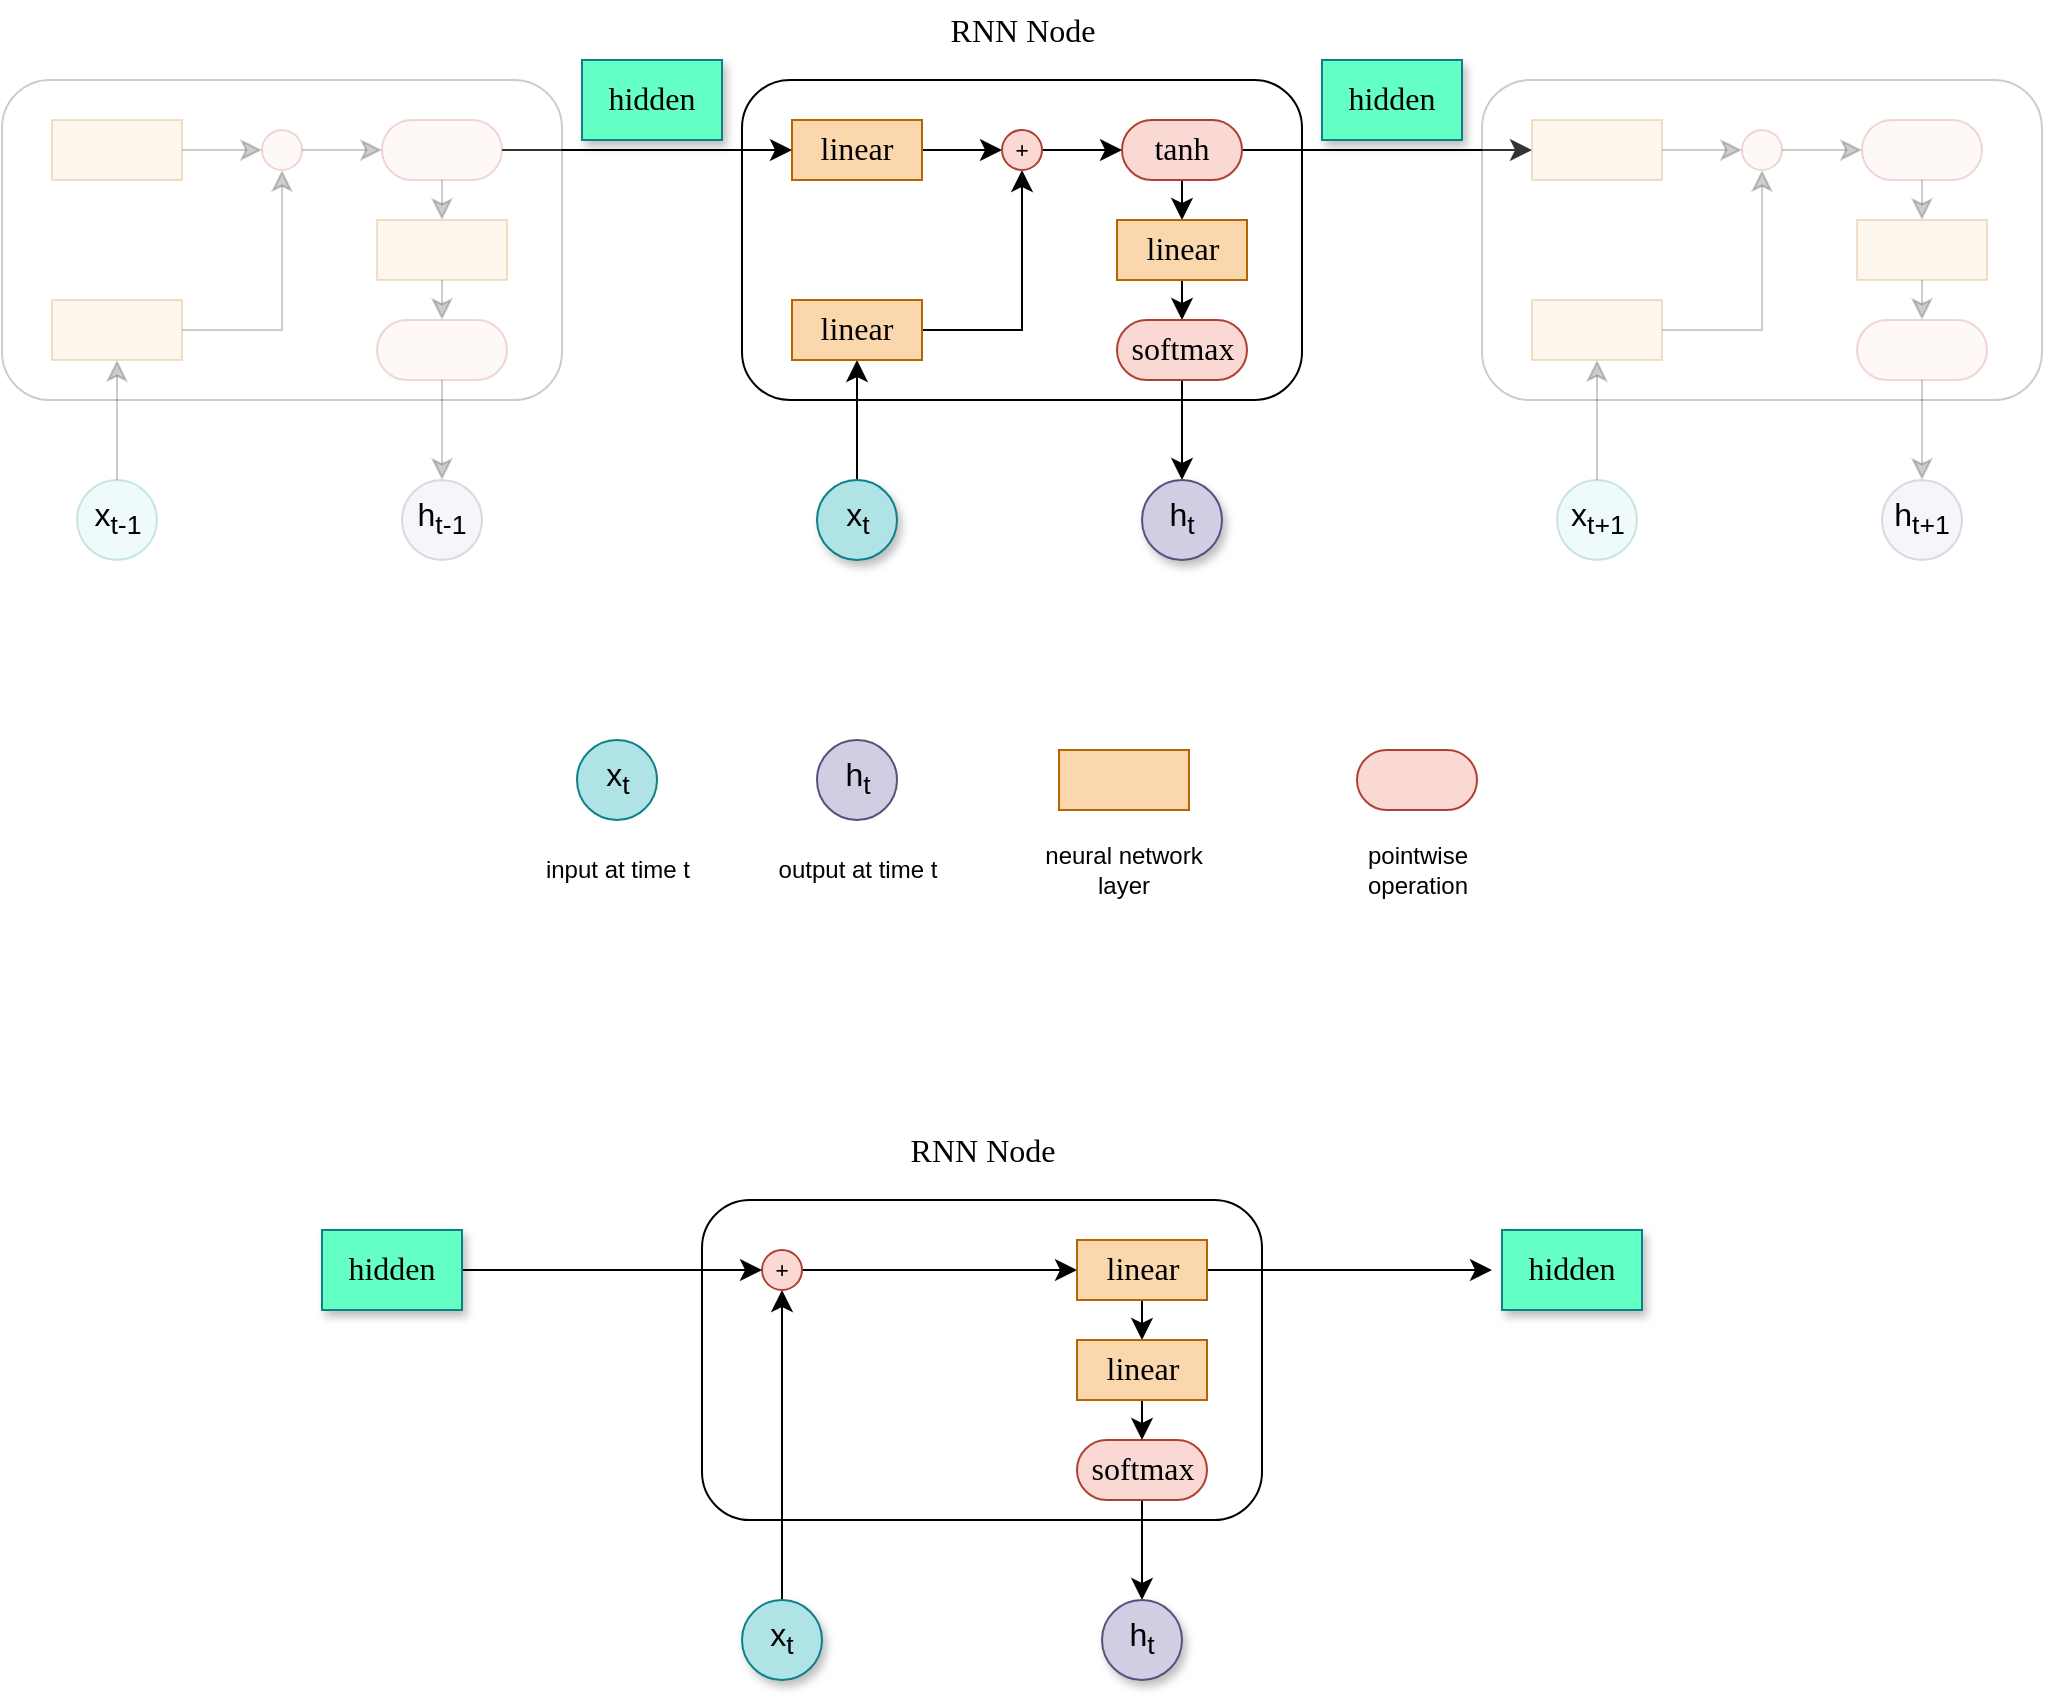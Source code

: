 <mxfile version="26.1.0">
  <diagram name="Page-1" id="XGahArAtt2Lf4uS-jcl0">
    <mxGraphModel dx="1869" dy="978" grid="1" gridSize="10" guides="1" tooltips="1" connect="1" arrows="1" fold="1" page="0" pageScale="1" pageWidth="850" pageHeight="1100" background="none" math="0" shadow="0">
      <root>
        <mxCell id="0" />
        <mxCell id="1" parent="0" />
        <mxCell id="IJctZO4Lj4U6wVQgpi5t-3" value="" style="rounded=1;whiteSpace=wrap;html=1;" vertex="1" parent="1">
          <mxGeometry x="-80" y="480" width="280" height="160" as="geometry" />
        </mxCell>
        <mxCell id="IJctZO4Lj4U6wVQgpi5t-4" value="&lt;font face=&quot;Tahoma&quot;&gt;RNN Node&lt;/font&gt;" style="text;html=1;align=center;verticalAlign=middle;resizable=0;points=[];autosize=1;strokeColor=none;fillColor=none;fontSize=16;" vertex="1" parent="1">
          <mxGeometry x="10" y="440" width="100" height="30" as="geometry" />
        </mxCell>
        <mxCell id="IJctZO4Lj4U6wVQgpi5t-10" style="edgeStyle=none;curved=1;rounded=0;orthogonalLoop=1;jettySize=auto;html=1;entryX=0.5;entryY=1;entryDx=0;entryDy=0;fontSize=12;startSize=8;endSize=8;" edge="1" parent="1" source="IJctZO4Lj4U6wVQgpi5t-7" target="IJctZO4Lj4U6wVQgpi5t-9">
          <mxGeometry relative="1" as="geometry" />
        </mxCell>
        <mxCell id="IJctZO4Lj4U6wVQgpi5t-7" value="&lt;div style=&quot;line-height: 100%;&quot;&gt;x&lt;span&gt;&lt;sub&gt;t&lt;/sub&gt;&lt;/span&gt;&lt;/div&gt;" style="ellipse;whiteSpace=wrap;html=1;aspect=fixed;fillColor=#b0e3e6;strokeColor=#0e8088;fontSize=16;shadow=1;" vertex="1" parent="1">
          <mxGeometry x="-42.5" y="680" width="40" height="40" as="geometry" />
        </mxCell>
        <mxCell id="IJctZO4Lj4U6wVQgpi5t-17" style="edgeStyle=orthogonalEdgeStyle;rounded=0;orthogonalLoop=1;jettySize=auto;html=1;exitX=1;exitY=0.5;exitDx=0;exitDy=0;entryX=0.5;entryY=1;entryDx=0;entryDy=0;fontSize=12;startSize=8;endSize=8;" edge="1" parent="1" source="IJctZO4Lj4U6wVQgpi5t-9" target="IJctZO4Lj4U6wVQgpi5t-15">
          <mxGeometry relative="1" as="geometry" />
        </mxCell>
        <mxCell id="IJctZO4Lj4U6wVQgpi5t-9" value="&lt;font face=&quot;Tahoma&quot; style=&quot;font-size: 16px; line-height: 100%;&quot;&gt;linear&lt;/font&gt;" style="rounded=0;whiteSpace=wrap;html=1;fillColor=#fad7ac;strokeColor=#b46504;" vertex="1" parent="1">
          <mxGeometry x="-55" y="590" width="65" height="30" as="geometry" />
        </mxCell>
        <mxCell id="IJctZO4Lj4U6wVQgpi5t-16" style="edgeStyle=orthogonalEdgeStyle;rounded=0;orthogonalLoop=1;jettySize=auto;html=1;exitX=1;exitY=0.5;exitDx=0;exitDy=0;entryX=0;entryY=0.5;entryDx=0;entryDy=0;fontSize=12;startSize=8;endSize=8;" edge="1" parent="1" source="IJctZO4Lj4U6wVQgpi5t-11" target="IJctZO4Lj4U6wVQgpi5t-15">
          <mxGeometry relative="1" as="geometry" />
        </mxCell>
        <mxCell id="IJctZO4Lj4U6wVQgpi5t-11" value="&lt;font face=&quot;Tahoma&quot; style=&quot;font-size: 16px; line-height: 100%;&quot;&gt;linear&lt;/font&gt;" style="rounded=0;whiteSpace=wrap;html=1;fillColor=#fad7ac;strokeColor=#b46504;" vertex="1" parent="1">
          <mxGeometry x="-55" y="500" width="65" height="30" as="geometry" />
        </mxCell>
        <mxCell id="IJctZO4Lj4U6wVQgpi5t-23" style="edgeStyle=none;curved=1;rounded=0;orthogonalLoop=1;jettySize=auto;html=1;entryX=0.5;entryY=0;entryDx=0;entryDy=0;fontSize=12;startSize=8;endSize=8;" edge="1" parent="1" source="IJctZO4Lj4U6wVQgpi5t-13" target="IJctZO4Lj4U6wVQgpi5t-22">
          <mxGeometry relative="1" as="geometry" />
        </mxCell>
        <mxCell id="IJctZO4Lj4U6wVQgpi5t-27" style="edgeStyle=none;curved=1;rounded=0;orthogonalLoop=1;jettySize=auto;html=1;fontSize=12;startSize=8;endSize=8;entryX=0;entryY=0.5;entryDx=0;entryDy=0;" edge="1" parent="1" source="IJctZO4Lj4U6wVQgpi5t-13">
          <mxGeometry relative="1" as="geometry">
            <mxPoint x="315" y="515" as="targetPoint" />
          </mxGeometry>
        </mxCell>
        <mxCell id="IJctZO4Lj4U6wVQgpi5t-13" value="&lt;font face=&quot;Tahoma&quot; style=&quot;font-size: 16px; line-height: 100%;&quot;&gt;tanh&lt;/font&gt;" style="rounded=1;whiteSpace=wrap;html=1;fillColor=#fad9d5;strokeColor=#ae4132;gradientColor=none;arcSize=50;" vertex="1" parent="1">
          <mxGeometry x="110" y="500" width="60" height="30" as="geometry" />
        </mxCell>
        <mxCell id="IJctZO4Lj4U6wVQgpi5t-19" style="edgeStyle=none;curved=1;rounded=0;orthogonalLoop=1;jettySize=auto;html=1;entryX=0;entryY=0.5;entryDx=0;entryDy=0;fontSize=12;startSize=8;endSize=8;" edge="1" parent="1" source="IJctZO4Lj4U6wVQgpi5t-15" target="IJctZO4Lj4U6wVQgpi5t-13">
          <mxGeometry relative="1" as="geometry" />
        </mxCell>
        <mxCell id="IJctZO4Lj4U6wVQgpi5t-15" value="&lt;font face=&quot;Tahoma&quot;&gt;&lt;b style=&quot;line-height: 100%;&quot;&gt;+&lt;/b&gt;&lt;/font&gt;" style="ellipse;whiteSpace=wrap;html=1;aspect=fixed;fillColor=#fad9d5;strokeColor=#ae4132;" vertex="1" parent="1">
          <mxGeometry x="50" y="505" width="20" height="20" as="geometry" />
        </mxCell>
        <mxCell id="IJctZO4Lj4U6wVQgpi5t-18" style="edgeStyle=none;curved=1;rounded=0;orthogonalLoop=1;jettySize=auto;html=1;exitX=0;exitY=0.5;exitDx=0;exitDy=0;fontSize=12;startSize=8;endSize=8;" edge="1" parent="1" source="IJctZO4Lj4U6wVQgpi5t-13" target="IJctZO4Lj4U6wVQgpi5t-13">
          <mxGeometry relative="1" as="geometry" />
        </mxCell>
        <mxCell id="IJctZO4Lj4U6wVQgpi5t-25" style="edgeStyle=none;curved=1;rounded=0;orthogonalLoop=1;jettySize=auto;html=1;entryX=0.5;entryY=0;entryDx=0;entryDy=0;fontSize=12;startSize=8;endSize=8;" edge="1" parent="1" source="IJctZO4Lj4U6wVQgpi5t-22" target="IJctZO4Lj4U6wVQgpi5t-24">
          <mxGeometry relative="1" as="geometry" />
        </mxCell>
        <mxCell id="IJctZO4Lj4U6wVQgpi5t-22" value="&lt;font face=&quot;Tahoma&quot; style=&quot;font-size: 16px; line-height: 100%;&quot;&gt;linear&lt;/font&gt;" style="rounded=0;whiteSpace=wrap;html=1;fillColor=#fad7ac;strokeColor=#b46504;" vertex="1" parent="1">
          <mxGeometry x="107.5" y="550" width="65" height="30" as="geometry" />
        </mxCell>
        <mxCell id="IJctZO4Lj4U6wVQgpi5t-30" style="edgeStyle=none;curved=1;rounded=0;orthogonalLoop=1;jettySize=auto;html=1;entryX=0.5;entryY=0;entryDx=0;entryDy=0;fontSize=12;startSize=8;endSize=8;" edge="1" parent="1" source="IJctZO4Lj4U6wVQgpi5t-24" target="IJctZO4Lj4U6wVQgpi5t-29">
          <mxGeometry relative="1" as="geometry" />
        </mxCell>
        <mxCell id="IJctZO4Lj4U6wVQgpi5t-24" value="&lt;font face=&quot;Tahoma&quot; style=&quot;font-size: 16px; line-height: 100%;&quot;&gt;softmax&lt;/font&gt;" style="rounded=1;whiteSpace=wrap;html=1;fillColor=#fad9d5;strokeColor=#ae4132;arcSize=50;" vertex="1" parent="1">
          <mxGeometry x="107.5" y="600" width="65" height="30" as="geometry" />
        </mxCell>
        <mxCell id="IJctZO4Lj4U6wVQgpi5t-29" value="&lt;div style=&quot;line-height: 100%;&quot;&gt;&lt;font style=&quot;font-size: 16px;&quot;&gt;h&lt;sub&gt;t&lt;/sub&gt;&lt;/font&gt;&lt;/div&gt;" style="ellipse;whiteSpace=wrap;html=1;aspect=fixed;fillColor=#d0cee2;strokeColor=#56517e;shadow=1;" vertex="1" parent="1">
          <mxGeometry x="120" y="680" width="40" height="40" as="geometry" />
        </mxCell>
        <mxCell id="IJctZO4Lj4U6wVQgpi5t-53" style="edgeStyle=none;curved=1;rounded=0;orthogonalLoop=1;jettySize=auto;html=1;exitX=1;exitY=0.5;exitDx=0;exitDy=0;fontSize=12;startSize=8;endSize=8;entryX=0;entryY=0.5;entryDx=0;entryDy=0;" edge="1" parent="1" target="IJctZO4Lj4U6wVQgpi5t-11">
          <mxGeometry relative="1" as="geometry">
            <mxPoint x="-200" y="515" as="sourcePoint" />
            <mxPoint x="-80" y="515" as="targetPoint" />
          </mxGeometry>
        </mxCell>
        <mxCell id="IJctZO4Lj4U6wVQgpi5t-54" value="&lt;font face=&quot;Tahoma&quot;&gt;&lt;span style=&quot;font-size: 16px; line-height: 100%;&quot;&gt;hidden&lt;/span&gt;&lt;/font&gt;" style="rounded=0;whiteSpace=wrap;html=1;fillColor=#63FFC5;strokeColor=#0e8088;shadow=1;" vertex="1" parent="1">
          <mxGeometry x="-160" y="470" width="70" height="40" as="geometry" />
        </mxCell>
        <mxCell id="IJctZO4Lj4U6wVQgpi5t-74" value="&lt;font face=&quot;Tahoma&quot;&gt;&lt;span style=&quot;font-size: 16px; line-height: 100%;&quot;&gt;hidden&lt;/span&gt;&lt;/font&gt;" style="rounded=0;whiteSpace=wrap;html=1;fillColor=#63FFC5;strokeColor=#0e8088;shadow=1;" vertex="1" parent="1">
          <mxGeometry x="210" y="470" width="70" height="40" as="geometry" />
        </mxCell>
        <mxCell id="IJctZO4Lj4U6wVQgpi5t-97" value="" style="group" vertex="1" connectable="0" parent="1">
          <mxGeometry x="-450" y="480" width="280" height="240" as="geometry" />
        </mxCell>
        <mxCell id="IJctZO4Lj4U6wVQgpi5t-75" value="" style="rounded=1;whiteSpace=wrap;html=1;opacity=20;" vertex="1" parent="IJctZO4Lj4U6wVQgpi5t-97">
          <mxGeometry width="280" height="160" as="geometry" />
        </mxCell>
        <mxCell id="IJctZO4Lj4U6wVQgpi5t-77" style="edgeStyle=none;curved=1;rounded=0;orthogonalLoop=1;jettySize=auto;html=1;entryX=0.5;entryY=1;entryDx=0;entryDy=0;fontSize=12;startSize=8;endSize=8;opacity=20;" edge="1" parent="IJctZO4Lj4U6wVQgpi5t-97" source="IJctZO4Lj4U6wVQgpi5t-78" target="IJctZO4Lj4U6wVQgpi5t-80">
          <mxGeometry relative="1" as="geometry" />
        </mxCell>
        <mxCell id="IJctZO4Lj4U6wVQgpi5t-78" value="&lt;div style=&quot;line-height: 100%;&quot;&gt;&lt;font style=&quot;font-size: 16px;&quot;&gt;x&lt;sub&gt;t-1&lt;/sub&gt;&lt;/font&gt;&lt;/div&gt;" style="ellipse;whiteSpace=wrap;html=1;aspect=fixed;fillColor=#b0e3e6;strokeColor=#0e8088;opacity=20;" vertex="1" parent="IJctZO4Lj4U6wVQgpi5t-97">
          <mxGeometry x="37.5" y="200" width="40" height="40" as="geometry" />
        </mxCell>
        <mxCell id="IJctZO4Lj4U6wVQgpi5t-79" style="edgeStyle=orthogonalEdgeStyle;rounded=0;orthogonalLoop=1;jettySize=auto;html=1;exitX=1;exitY=0.5;exitDx=0;exitDy=0;entryX=0.5;entryY=1;entryDx=0;entryDy=0;fontSize=12;startSize=8;endSize=8;opacity=20;" edge="1" parent="IJctZO4Lj4U6wVQgpi5t-97" source="IJctZO4Lj4U6wVQgpi5t-80" target="IJctZO4Lj4U6wVQgpi5t-87">
          <mxGeometry relative="1" as="geometry" />
        </mxCell>
        <mxCell id="IJctZO4Lj4U6wVQgpi5t-80" value="" style="rounded=0;whiteSpace=wrap;html=1;fillColor=#fad7ac;strokeColor=#b46504;opacity=20;" vertex="1" parent="IJctZO4Lj4U6wVQgpi5t-97">
          <mxGeometry x="25" y="110" width="65" height="30" as="geometry" />
        </mxCell>
        <mxCell id="IJctZO4Lj4U6wVQgpi5t-81" style="edgeStyle=orthogonalEdgeStyle;rounded=0;orthogonalLoop=1;jettySize=auto;html=1;exitX=1;exitY=0.5;exitDx=0;exitDy=0;entryX=0;entryY=0.5;entryDx=0;entryDy=0;fontSize=12;startSize=8;endSize=8;opacity=20;" edge="1" parent="IJctZO4Lj4U6wVQgpi5t-97" source="IJctZO4Lj4U6wVQgpi5t-82" target="IJctZO4Lj4U6wVQgpi5t-87">
          <mxGeometry relative="1" as="geometry" />
        </mxCell>
        <mxCell id="IJctZO4Lj4U6wVQgpi5t-82" value="" style="rounded=0;whiteSpace=wrap;html=1;fillColor=#fad7ac;strokeColor=#b46504;opacity=20;" vertex="1" parent="IJctZO4Lj4U6wVQgpi5t-97">
          <mxGeometry x="25" y="20" width="65" height="30" as="geometry" />
        </mxCell>
        <mxCell id="IJctZO4Lj4U6wVQgpi5t-83" style="edgeStyle=none;curved=1;rounded=0;orthogonalLoop=1;jettySize=auto;html=1;entryX=0.5;entryY=0;entryDx=0;entryDy=0;fontSize=12;startSize=8;endSize=8;opacity=20;" edge="1" parent="IJctZO4Lj4U6wVQgpi5t-97" source="IJctZO4Lj4U6wVQgpi5t-85" target="IJctZO4Lj4U6wVQgpi5t-90">
          <mxGeometry relative="1" as="geometry" />
        </mxCell>
        <mxCell id="IJctZO4Lj4U6wVQgpi5t-85" value="" style="rounded=1;whiteSpace=wrap;html=1;fillColor=#fad9d5;strokeColor=#ae4132;gradientColor=none;arcSize=50;opacity=20;" vertex="1" parent="IJctZO4Lj4U6wVQgpi5t-97">
          <mxGeometry x="190" y="20" width="60" height="30" as="geometry" />
        </mxCell>
        <mxCell id="IJctZO4Lj4U6wVQgpi5t-86" style="edgeStyle=none;curved=1;rounded=0;orthogonalLoop=1;jettySize=auto;html=1;entryX=0;entryY=0.5;entryDx=0;entryDy=0;fontSize=12;startSize=8;endSize=8;opacity=20;" edge="1" parent="IJctZO4Lj4U6wVQgpi5t-97" source="IJctZO4Lj4U6wVQgpi5t-87" target="IJctZO4Lj4U6wVQgpi5t-85">
          <mxGeometry relative="1" as="geometry" />
        </mxCell>
        <mxCell id="IJctZO4Lj4U6wVQgpi5t-87" value="" style="ellipse;whiteSpace=wrap;html=1;aspect=fixed;fillColor=#fad9d5;strokeColor=#ae4132;opacity=20;" vertex="1" parent="IJctZO4Lj4U6wVQgpi5t-97">
          <mxGeometry x="130" y="25" width="20" height="20" as="geometry" />
        </mxCell>
        <mxCell id="IJctZO4Lj4U6wVQgpi5t-88" style="edgeStyle=none;curved=1;rounded=0;orthogonalLoop=1;jettySize=auto;html=1;exitX=0;exitY=0.5;exitDx=0;exitDy=0;fontSize=12;startSize=8;endSize=8;opacity=20;" edge="1" parent="IJctZO4Lj4U6wVQgpi5t-97" source="IJctZO4Lj4U6wVQgpi5t-85" target="IJctZO4Lj4U6wVQgpi5t-85">
          <mxGeometry relative="1" as="geometry" />
        </mxCell>
        <mxCell id="IJctZO4Lj4U6wVQgpi5t-89" style="edgeStyle=none;curved=1;rounded=0;orthogonalLoop=1;jettySize=auto;html=1;entryX=0.5;entryY=0;entryDx=0;entryDy=0;fontSize=12;startSize=8;endSize=8;opacity=20;" edge="1" parent="IJctZO4Lj4U6wVQgpi5t-97" source="IJctZO4Lj4U6wVQgpi5t-90" target="IJctZO4Lj4U6wVQgpi5t-92">
          <mxGeometry relative="1" as="geometry" />
        </mxCell>
        <mxCell id="IJctZO4Lj4U6wVQgpi5t-90" value="" style="rounded=0;whiteSpace=wrap;html=1;fillColor=#fad7ac;strokeColor=#b46504;opacity=20;" vertex="1" parent="IJctZO4Lj4U6wVQgpi5t-97">
          <mxGeometry x="187.5" y="70" width="65" height="30" as="geometry" />
        </mxCell>
        <mxCell id="IJctZO4Lj4U6wVQgpi5t-91" style="edgeStyle=none;curved=1;rounded=0;orthogonalLoop=1;jettySize=auto;html=1;entryX=0.5;entryY=0;entryDx=0;entryDy=0;fontSize=12;startSize=8;endSize=8;opacity=20;" edge="1" parent="IJctZO4Lj4U6wVQgpi5t-97" source="IJctZO4Lj4U6wVQgpi5t-92" target="IJctZO4Lj4U6wVQgpi5t-93">
          <mxGeometry relative="1" as="geometry" />
        </mxCell>
        <mxCell id="IJctZO4Lj4U6wVQgpi5t-92" value="" style="rounded=1;whiteSpace=wrap;html=1;fillColor=#fad9d5;strokeColor=#ae4132;arcSize=50;opacity=20;" vertex="1" parent="IJctZO4Lj4U6wVQgpi5t-97">
          <mxGeometry x="187.5" y="120" width="65" height="30" as="geometry" />
        </mxCell>
        <mxCell id="IJctZO4Lj4U6wVQgpi5t-93" value="&lt;div style=&quot;line-height: 100%;&quot;&gt;&lt;font style=&quot;font-size: 16px;&quot;&gt;h&lt;sub style=&quot;&quot;&gt;t-1&lt;/sub&gt;&lt;/font&gt;&lt;/div&gt;" style="ellipse;whiteSpace=wrap;html=1;aspect=fixed;fillColor=#d0cee2;strokeColor=#56517e;opacity=20;" vertex="1" parent="IJctZO4Lj4U6wVQgpi5t-97">
          <mxGeometry x="200" y="200" width="40" height="40" as="geometry" />
        </mxCell>
        <mxCell id="IJctZO4Lj4U6wVQgpi5t-98" value="" style="group" vertex="1" connectable="0" parent="1">
          <mxGeometry x="290" y="480" width="280" height="240" as="geometry" />
        </mxCell>
        <mxCell id="IJctZO4Lj4U6wVQgpi5t-99" value="" style="rounded=1;whiteSpace=wrap;html=1;opacity=20;" vertex="1" parent="IJctZO4Lj4U6wVQgpi5t-98">
          <mxGeometry width="280" height="160" as="geometry" />
        </mxCell>
        <mxCell id="IJctZO4Lj4U6wVQgpi5t-100" style="edgeStyle=none;curved=1;rounded=0;orthogonalLoop=1;jettySize=auto;html=1;entryX=0.5;entryY=1;entryDx=0;entryDy=0;fontSize=12;startSize=8;endSize=8;opacity=20;" edge="1" parent="IJctZO4Lj4U6wVQgpi5t-98" source="IJctZO4Lj4U6wVQgpi5t-101" target="IJctZO4Lj4U6wVQgpi5t-103">
          <mxGeometry relative="1" as="geometry" />
        </mxCell>
        <mxCell id="IJctZO4Lj4U6wVQgpi5t-101" value="&lt;div style=&quot;line-height: 100%;&quot;&gt;&lt;font style=&quot;font-size: 16px;&quot;&gt;x&lt;sub&gt;t+1&lt;/sub&gt;&lt;/font&gt;&lt;/div&gt;" style="ellipse;whiteSpace=wrap;html=1;aspect=fixed;fillColor=#b0e3e6;strokeColor=#0e8088;opacity=20;" vertex="1" parent="IJctZO4Lj4U6wVQgpi5t-98">
          <mxGeometry x="37.5" y="200" width="40" height="40" as="geometry" />
        </mxCell>
        <mxCell id="IJctZO4Lj4U6wVQgpi5t-102" style="edgeStyle=orthogonalEdgeStyle;rounded=0;orthogonalLoop=1;jettySize=auto;html=1;exitX=1;exitY=0.5;exitDx=0;exitDy=0;entryX=0.5;entryY=1;entryDx=0;entryDy=0;fontSize=12;startSize=8;endSize=8;opacity=20;" edge="1" parent="IJctZO4Lj4U6wVQgpi5t-98" source="IJctZO4Lj4U6wVQgpi5t-103" target="IJctZO4Lj4U6wVQgpi5t-109">
          <mxGeometry relative="1" as="geometry" />
        </mxCell>
        <mxCell id="IJctZO4Lj4U6wVQgpi5t-103" value="" style="rounded=0;whiteSpace=wrap;html=1;fillColor=#fad7ac;strokeColor=#b46504;opacity=20;" vertex="1" parent="IJctZO4Lj4U6wVQgpi5t-98">
          <mxGeometry x="25" y="110" width="65" height="30" as="geometry" />
        </mxCell>
        <mxCell id="IJctZO4Lj4U6wVQgpi5t-104" style="edgeStyle=orthogonalEdgeStyle;rounded=0;orthogonalLoop=1;jettySize=auto;html=1;exitX=1;exitY=0.5;exitDx=0;exitDy=0;entryX=0;entryY=0.5;entryDx=0;entryDy=0;fontSize=12;startSize=8;endSize=8;opacity=20;" edge="1" parent="IJctZO4Lj4U6wVQgpi5t-98" source="IJctZO4Lj4U6wVQgpi5t-105" target="IJctZO4Lj4U6wVQgpi5t-109">
          <mxGeometry relative="1" as="geometry" />
        </mxCell>
        <mxCell id="IJctZO4Lj4U6wVQgpi5t-105" value="" style="rounded=0;whiteSpace=wrap;html=1;fillColor=#fad7ac;strokeColor=#b46504;opacity=20;" vertex="1" parent="IJctZO4Lj4U6wVQgpi5t-98">
          <mxGeometry x="25" y="20" width="65" height="30" as="geometry" />
        </mxCell>
        <mxCell id="IJctZO4Lj4U6wVQgpi5t-106" style="edgeStyle=none;curved=1;rounded=0;orthogonalLoop=1;jettySize=auto;html=1;entryX=0.5;entryY=0;entryDx=0;entryDy=0;fontSize=12;startSize=8;endSize=8;opacity=20;" edge="1" parent="IJctZO4Lj4U6wVQgpi5t-98" source="IJctZO4Lj4U6wVQgpi5t-107" target="IJctZO4Lj4U6wVQgpi5t-112">
          <mxGeometry relative="1" as="geometry" />
        </mxCell>
        <mxCell id="IJctZO4Lj4U6wVQgpi5t-107" value="" style="rounded=1;whiteSpace=wrap;html=1;fillColor=#fad9d5;strokeColor=#ae4132;gradientColor=none;arcSize=50;opacity=20;" vertex="1" parent="IJctZO4Lj4U6wVQgpi5t-98">
          <mxGeometry x="190" y="20" width="60" height="30" as="geometry" />
        </mxCell>
        <mxCell id="IJctZO4Lj4U6wVQgpi5t-108" style="edgeStyle=none;curved=1;rounded=0;orthogonalLoop=1;jettySize=auto;html=1;entryX=0;entryY=0.5;entryDx=0;entryDy=0;fontSize=12;startSize=8;endSize=8;opacity=20;" edge="1" parent="IJctZO4Lj4U6wVQgpi5t-98" source="IJctZO4Lj4U6wVQgpi5t-109" target="IJctZO4Lj4U6wVQgpi5t-107">
          <mxGeometry relative="1" as="geometry" />
        </mxCell>
        <mxCell id="IJctZO4Lj4U6wVQgpi5t-109" value="" style="ellipse;whiteSpace=wrap;html=1;aspect=fixed;fillColor=#fad9d5;strokeColor=#ae4132;opacity=20;" vertex="1" parent="IJctZO4Lj4U6wVQgpi5t-98">
          <mxGeometry x="130" y="25" width="20" height="20" as="geometry" />
        </mxCell>
        <mxCell id="IJctZO4Lj4U6wVQgpi5t-110" style="edgeStyle=none;curved=1;rounded=0;orthogonalLoop=1;jettySize=auto;html=1;exitX=0;exitY=0.5;exitDx=0;exitDy=0;fontSize=12;startSize=8;endSize=8;opacity=20;" edge="1" parent="IJctZO4Lj4U6wVQgpi5t-98" source="IJctZO4Lj4U6wVQgpi5t-107" target="IJctZO4Lj4U6wVQgpi5t-107">
          <mxGeometry relative="1" as="geometry" />
        </mxCell>
        <mxCell id="IJctZO4Lj4U6wVQgpi5t-111" style="edgeStyle=none;curved=1;rounded=0;orthogonalLoop=1;jettySize=auto;html=1;entryX=0.5;entryY=0;entryDx=0;entryDy=0;fontSize=12;startSize=8;endSize=8;opacity=20;" edge="1" parent="IJctZO4Lj4U6wVQgpi5t-98" source="IJctZO4Lj4U6wVQgpi5t-112" target="IJctZO4Lj4U6wVQgpi5t-114">
          <mxGeometry relative="1" as="geometry" />
        </mxCell>
        <mxCell id="IJctZO4Lj4U6wVQgpi5t-112" value="" style="rounded=0;whiteSpace=wrap;html=1;fillColor=#fad7ac;strokeColor=#b46504;opacity=20;" vertex="1" parent="IJctZO4Lj4U6wVQgpi5t-98">
          <mxGeometry x="187.5" y="70" width="65" height="30" as="geometry" />
        </mxCell>
        <mxCell id="IJctZO4Lj4U6wVQgpi5t-113" style="edgeStyle=none;curved=1;rounded=0;orthogonalLoop=1;jettySize=auto;html=1;entryX=0.5;entryY=0;entryDx=0;entryDy=0;fontSize=12;startSize=8;endSize=8;opacity=20;" edge="1" parent="IJctZO4Lj4U6wVQgpi5t-98" source="IJctZO4Lj4U6wVQgpi5t-114" target="IJctZO4Lj4U6wVQgpi5t-115">
          <mxGeometry relative="1" as="geometry" />
        </mxCell>
        <mxCell id="IJctZO4Lj4U6wVQgpi5t-114" value="" style="rounded=1;whiteSpace=wrap;html=1;fillColor=#fad9d5;strokeColor=#ae4132;arcSize=50;opacity=20;" vertex="1" parent="IJctZO4Lj4U6wVQgpi5t-98">
          <mxGeometry x="187.5" y="120" width="65" height="30" as="geometry" />
        </mxCell>
        <mxCell id="IJctZO4Lj4U6wVQgpi5t-115" value="&lt;div style=&quot;line-height: 100%;&quot;&gt;&lt;font style=&quot;font-size: 16px;&quot;&gt;h&lt;sub&gt;t+1&lt;/sub&gt;&lt;/font&gt;&lt;/div&gt;" style="ellipse;whiteSpace=wrap;html=1;aspect=fixed;fillColor=#d0cee2;strokeColor=#56517e;opacity=20;" vertex="1" parent="IJctZO4Lj4U6wVQgpi5t-98">
          <mxGeometry x="200" y="200" width="40" height="40" as="geometry" />
        </mxCell>
        <mxCell id="IJctZO4Lj4U6wVQgpi5t-117" value="input at time t" style="text;html=1;align=center;verticalAlign=middle;whiteSpace=wrap;rounded=0;" vertex="1" parent="1">
          <mxGeometry x="-182.5" y="860" width="80" height="30" as="geometry" />
        </mxCell>
        <mxCell id="IJctZO4Lj4U6wVQgpi5t-119" value="output at time t" style="text;html=1;align=center;verticalAlign=middle;whiteSpace=wrap;rounded=0;" vertex="1" parent="1">
          <mxGeometry x="-67.5" y="860" width="90" height="30" as="geometry" />
        </mxCell>
        <mxCell id="IJctZO4Lj4U6wVQgpi5t-120" value="" style="rounded=0;whiteSpace=wrap;html=1;fillColor=#fad7ac;strokeColor=#b46504;" vertex="1" parent="1">
          <mxGeometry x="78.5" y="815" width="65" height="30" as="geometry" />
        </mxCell>
        <mxCell id="IJctZO4Lj4U6wVQgpi5t-121" value="&lt;div style=&quot;line-height: 100%;&quot;&gt;x&lt;span&gt;&lt;sub&gt;t&lt;/sub&gt;&lt;/span&gt;&lt;/div&gt;" style="ellipse;whiteSpace=wrap;html=1;aspect=fixed;fillColor=#b0e3e6;strokeColor=#0e8088;fontSize=16;" vertex="1" parent="1">
          <mxGeometry x="-162.5" y="810" width="40" height="40" as="geometry" />
        </mxCell>
        <mxCell id="IJctZO4Lj4U6wVQgpi5t-122" value="&lt;div style=&quot;line-height: 100%;&quot;&gt;&lt;font style=&quot;font-size: 16px;&quot;&gt;h&lt;sub&gt;t&lt;/sub&gt;&lt;/font&gt;&lt;/div&gt;" style="ellipse;whiteSpace=wrap;html=1;aspect=fixed;fillColor=#d0cee2;strokeColor=#56517e;" vertex="1" parent="1">
          <mxGeometry x="-42.5" y="810" width="40" height="40" as="geometry" />
        </mxCell>
        <mxCell id="IJctZO4Lj4U6wVQgpi5t-123" value="" style="rounded=1;whiteSpace=wrap;html=1;fillColor=#fad9d5;strokeColor=#ae4132;gradientColor=none;arcSize=50;" vertex="1" parent="1">
          <mxGeometry x="227.5" y="815" width="60" height="30" as="geometry" />
        </mxCell>
        <mxCell id="IJctZO4Lj4U6wVQgpi5t-124" value="pointwise operation" style="text;html=1;align=center;verticalAlign=middle;whiteSpace=wrap;rounded=0;" vertex="1" parent="1">
          <mxGeometry x="212.5" y="860" width="90" height="30" as="geometry" />
        </mxCell>
        <mxCell id="IJctZO4Lj4U6wVQgpi5t-125" value="neural network layer" style="text;html=1;align=center;verticalAlign=middle;whiteSpace=wrap;rounded=0;" vertex="1" parent="1">
          <mxGeometry x="66" y="860" width="90" height="30" as="geometry" />
        </mxCell>
        <mxCell id="IJctZO4Lj4U6wVQgpi5t-126" value="" style="rounded=1;whiteSpace=wrap;html=1;" vertex="1" parent="1">
          <mxGeometry x="-100" y="1040" width="280" height="160" as="geometry" />
        </mxCell>
        <mxCell id="IJctZO4Lj4U6wVQgpi5t-127" value="&lt;font face=&quot;Tahoma&quot;&gt;RNN Node&lt;/font&gt;" style="text;html=1;align=center;verticalAlign=middle;resizable=0;points=[];autosize=1;strokeColor=none;fillColor=none;fontSize=16;" vertex="1" parent="1">
          <mxGeometry x="-10" y="1000" width="100" height="30" as="geometry" />
        </mxCell>
        <mxCell id="IJctZO4Lj4U6wVQgpi5t-128" style="edgeStyle=none;curved=1;rounded=0;orthogonalLoop=1;jettySize=auto;html=1;entryX=0.5;entryY=1;entryDx=0;entryDy=0;fontSize=12;startSize=8;endSize=8;" edge="1" parent="1" source="IJctZO4Lj4U6wVQgpi5t-129" target="IJctZO4Lj4U6wVQgpi5t-138">
          <mxGeometry relative="1" as="geometry">
            <mxPoint x="-42.5" y="1180" as="targetPoint" />
          </mxGeometry>
        </mxCell>
        <mxCell id="IJctZO4Lj4U6wVQgpi5t-129" value="&lt;div style=&quot;line-height: 100%;&quot;&gt;x&lt;span&gt;&lt;sub&gt;t&lt;/sub&gt;&lt;/span&gt;&lt;/div&gt;" style="ellipse;whiteSpace=wrap;html=1;aspect=fixed;fillColor=#b0e3e6;strokeColor=#0e8088;fontSize=16;shadow=1;" vertex="1" parent="1">
          <mxGeometry x="-80" y="1240" width="40" height="40" as="geometry" />
        </mxCell>
        <mxCell id="IJctZO4Lj4U6wVQgpi5t-135" style="edgeStyle=none;curved=1;rounded=0;orthogonalLoop=1;jettySize=auto;html=1;fontSize=12;startSize=8;endSize=8;entryX=0;entryY=0.5;entryDx=0;entryDy=0;exitX=1;exitY=0.5;exitDx=0;exitDy=0;" edge="1" parent="1" source="IJctZO4Lj4U6wVQgpi5t-141">
          <mxGeometry relative="1" as="geometry">
            <mxPoint x="295" y="1075" as="targetPoint" />
            <mxPoint x="150" y="1075" as="sourcePoint" />
          </mxGeometry>
        </mxCell>
        <mxCell id="IJctZO4Lj4U6wVQgpi5t-184" style="edgeStyle=none;curved=1;rounded=0;orthogonalLoop=1;jettySize=auto;html=1;exitX=1;exitY=0.5;exitDx=0;exitDy=0;entryX=0;entryY=0.5;entryDx=0;entryDy=0;fontSize=12;startSize=8;endSize=8;" edge="1" parent="1" source="IJctZO4Lj4U6wVQgpi5t-138" target="IJctZO4Lj4U6wVQgpi5t-141">
          <mxGeometry relative="1" as="geometry" />
        </mxCell>
        <mxCell id="IJctZO4Lj4U6wVQgpi5t-138" value="&lt;font face=&quot;Tahoma&quot;&gt;&lt;b style=&quot;line-height: 100%;&quot;&gt;+&lt;/b&gt;&lt;/font&gt;" style="ellipse;whiteSpace=wrap;html=1;aspect=fixed;fillColor=#fad9d5;strokeColor=#ae4132;" vertex="1" parent="1">
          <mxGeometry x="-70" y="1065" width="20" height="20" as="geometry" />
        </mxCell>
        <mxCell id="IJctZO4Lj4U6wVQgpi5t-139" style="edgeStyle=none;curved=1;rounded=0;orthogonalLoop=1;jettySize=auto;html=1;exitX=0;exitY=0.5;exitDx=0;exitDy=0;fontSize=12;startSize=8;endSize=8;" edge="1" parent="1">
          <mxGeometry relative="1" as="geometry">
            <mxPoint x="90" y="1075" as="sourcePoint" />
            <mxPoint x="90" y="1075" as="targetPoint" />
          </mxGeometry>
        </mxCell>
        <mxCell id="IJctZO4Lj4U6wVQgpi5t-186" style="edgeStyle=none;curved=1;rounded=0;orthogonalLoop=1;jettySize=auto;html=1;exitX=0.5;exitY=1;exitDx=0;exitDy=0;entryX=0.5;entryY=0;entryDx=0;entryDy=0;fontSize=12;startSize=8;endSize=8;" edge="1" parent="1" source="IJctZO4Lj4U6wVQgpi5t-141" target="IJctZO4Lj4U6wVQgpi5t-185">
          <mxGeometry relative="1" as="geometry" />
        </mxCell>
        <mxCell id="IJctZO4Lj4U6wVQgpi5t-141" value="&lt;font face=&quot;Tahoma&quot; style=&quot;font-size: 16px; line-height: 100%;&quot;&gt;linear&lt;/font&gt;" style="rounded=0;whiteSpace=wrap;html=1;fillColor=#fad7ac;strokeColor=#b46504;" vertex="1" parent="1">
          <mxGeometry x="87.5" y="1060" width="65" height="30" as="geometry" />
        </mxCell>
        <mxCell id="IJctZO4Lj4U6wVQgpi5t-142" style="edgeStyle=none;curved=1;rounded=0;orthogonalLoop=1;jettySize=auto;html=1;entryX=0.5;entryY=0;entryDx=0;entryDy=0;fontSize=12;startSize=8;endSize=8;" edge="1" parent="1" source="IJctZO4Lj4U6wVQgpi5t-143" target="IJctZO4Lj4U6wVQgpi5t-144">
          <mxGeometry relative="1" as="geometry" />
        </mxCell>
        <mxCell id="IJctZO4Lj4U6wVQgpi5t-143" value="&lt;font face=&quot;Tahoma&quot; style=&quot;font-size: 16px; line-height: 100%;&quot;&gt;softmax&lt;/font&gt;" style="rounded=1;whiteSpace=wrap;html=1;fillColor=#fad9d5;strokeColor=#ae4132;arcSize=50;" vertex="1" parent="1">
          <mxGeometry x="87.5" y="1160" width="65" height="30" as="geometry" />
        </mxCell>
        <mxCell id="IJctZO4Lj4U6wVQgpi5t-144" value="&lt;div style=&quot;line-height: 100%;&quot;&gt;&lt;font style=&quot;font-size: 16px;&quot;&gt;h&lt;sub&gt;t&lt;/sub&gt;&lt;/font&gt;&lt;/div&gt;" style="ellipse;whiteSpace=wrap;html=1;aspect=fixed;fillColor=#d0cee2;strokeColor=#56517e;shadow=1;" vertex="1" parent="1">
          <mxGeometry x="100" y="1240" width="40" height="40" as="geometry" />
        </mxCell>
        <mxCell id="IJctZO4Lj4U6wVQgpi5t-145" style="edgeStyle=none;curved=1;rounded=0;orthogonalLoop=1;jettySize=auto;html=1;exitX=1;exitY=0.5;exitDx=0;exitDy=0;fontSize=12;startSize=8;endSize=8;entryX=0;entryY=0.5;entryDx=0;entryDy=0;" edge="1" parent="1" target="IJctZO4Lj4U6wVQgpi5t-138">
          <mxGeometry relative="1" as="geometry">
            <mxPoint x="-220" y="1075" as="sourcePoint" />
            <mxPoint x="-75" y="1075" as="targetPoint" />
          </mxGeometry>
        </mxCell>
        <mxCell id="IJctZO4Lj4U6wVQgpi5t-146" value="&lt;font face=&quot;Tahoma&quot;&gt;&lt;span style=&quot;font-size: 16px; line-height: 100%;&quot;&gt;hidden&lt;/span&gt;&lt;/font&gt;" style="rounded=0;whiteSpace=wrap;html=1;fillColor=#63FFC5;strokeColor=#0e8088;shadow=1;" vertex="1" parent="1">
          <mxGeometry x="-290" y="1055" width="70" height="40" as="geometry" />
        </mxCell>
        <mxCell id="IJctZO4Lj4U6wVQgpi5t-147" value="&lt;font face=&quot;Tahoma&quot;&gt;&lt;span style=&quot;font-size: 16px; line-height: 100%;&quot;&gt;hidden&lt;/span&gt;&lt;/font&gt;" style="rounded=0;whiteSpace=wrap;html=1;fillColor=#63FFC5;strokeColor=#0e8088;shadow=1;" vertex="1" parent="1">
          <mxGeometry x="300" y="1055" width="70" height="40" as="geometry" />
        </mxCell>
        <mxCell id="IJctZO4Lj4U6wVQgpi5t-187" style="edgeStyle=none;curved=1;rounded=0;orthogonalLoop=1;jettySize=auto;html=1;entryX=0.5;entryY=0;entryDx=0;entryDy=0;fontSize=12;startSize=8;endSize=8;" edge="1" parent="1" source="IJctZO4Lj4U6wVQgpi5t-185" target="IJctZO4Lj4U6wVQgpi5t-143">
          <mxGeometry relative="1" as="geometry" />
        </mxCell>
        <mxCell id="IJctZO4Lj4U6wVQgpi5t-185" value="&lt;font face=&quot;Tahoma&quot; style=&quot;font-size: 16px; line-height: 100%;&quot;&gt;linear&lt;/font&gt;" style="rounded=0;whiteSpace=wrap;html=1;fillColor=#fad7ac;strokeColor=#b46504;" vertex="1" parent="1">
          <mxGeometry x="87.5" y="1110" width="65" height="30" as="geometry" />
        </mxCell>
      </root>
    </mxGraphModel>
  </diagram>
</mxfile>

